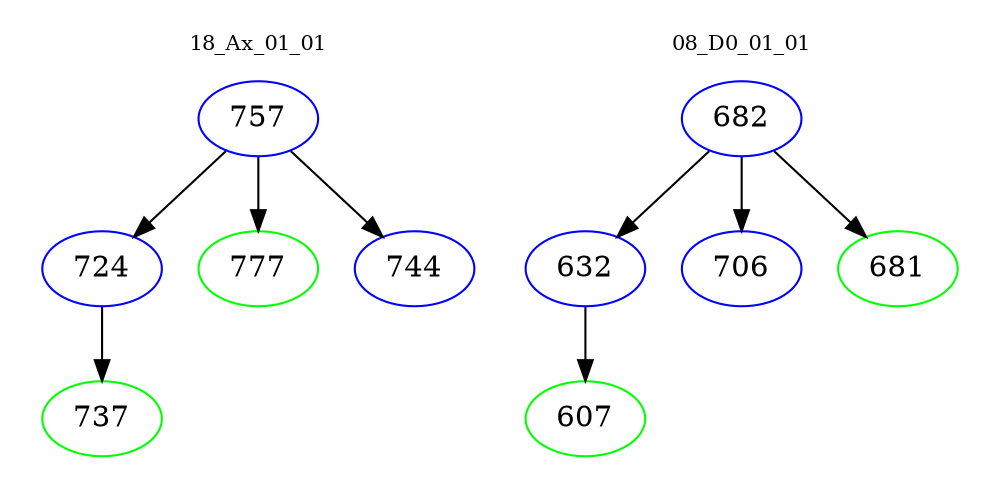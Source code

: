 digraph{
subgraph cluster_0 {
color = white
label = "18_Ax_01_01";
fontsize=10;
T0_757 [label="757", color="blue"]
T0_757 -> T0_724 [color="black"]
T0_724 [label="724", color="blue"]
T0_724 -> T0_737 [color="black"]
T0_737 [label="737", color="green"]
T0_757 -> T0_777 [color="black"]
T0_777 [label="777", color="green"]
T0_757 -> T0_744 [color="black"]
T0_744 [label="744", color="blue"]
}
subgraph cluster_1 {
color = white
label = "08_D0_01_01";
fontsize=10;
T1_682 [label="682", color="blue"]
T1_682 -> T1_632 [color="black"]
T1_632 [label="632", color="blue"]
T1_632 -> T1_607 [color="black"]
T1_607 [label="607", color="green"]
T1_682 -> T1_706 [color="black"]
T1_706 [label="706", color="blue"]
T1_682 -> T1_681 [color="black"]
T1_681 [label="681", color="green"]
}
}
